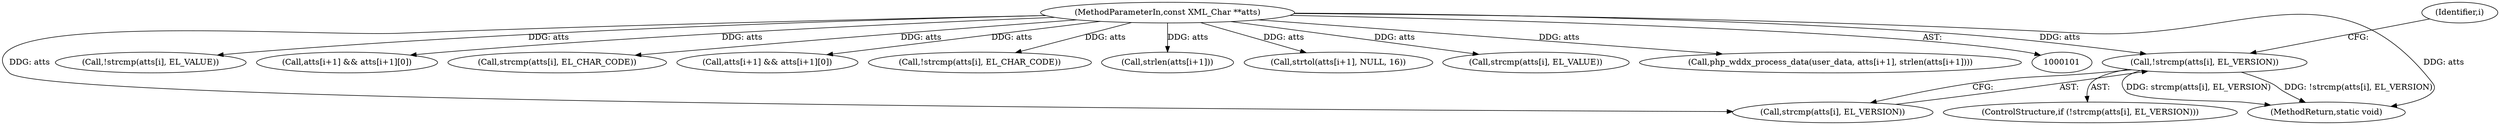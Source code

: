 digraph "0_php_2aae60461c2ff7b7fbcdd194c789ac841d0747d7@API" {
"1000133" [label="(Call,!strcmp(atts[i], EL_VERSION))"];
"1000104" [label="(MethodParameterIn,const XML_Char **atts)"];
"1000361" [label="(Call,!strcmp(atts[i], EL_VALUE))"];
"1000262" [label="(Call,atts[i+1] && atts[i+1][0])"];
"1000257" [label="(Call,strcmp(atts[i], EL_CHAR_CODE))"];
"1000130" [label="(Identifier,i)"];
"1000134" [label="(Call,strcmp(atts[i], EL_VERSION))"];
"1000459" [label="(MethodReturn,static void)"];
"1000367" [label="(Call,atts[i+1] && atts[i+1][0])"];
"1000256" [label="(Call,!strcmp(atts[i], EL_CHAR_CODE))"];
"1000416" [label="(Call,strlen(atts[i+1]))"];
"1000133" [label="(Call,!strcmp(atts[i], EL_VERSION))"];
"1000284" [label="(Call,strtol(atts[i+1], NULL, 16))"];
"1000362" [label="(Call,strcmp(atts[i], EL_VALUE))"];
"1000104" [label="(MethodParameterIn,const XML_Char **atts)"];
"1000132" [label="(ControlStructure,if (!strcmp(atts[i], EL_VERSION)))"];
"1000409" [label="(Call,php_wddx_process_data(user_data, atts[i+1], strlen(atts[i+1])))"];
"1000133" -> "1000132"  [label="AST: "];
"1000133" -> "1000134"  [label="CFG: "];
"1000134" -> "1000133"  [label="AST: "];
"1000130" -> "1000133"  [label="CFG: "];
"1000133" -> "1000459"  [label="DDG: strcmp(atts[i], EL_VERSION)"];
"1000133" -> "1000459"  [label="DDG: !strcmp(atts[i], EL_VERSION)"];
"1000104" -> "1000133"  [label="DDG: atts"];
"1000104" -> "1000101"  [label="AST: "];
"1000104" -> "1000459"  [label="DDG: atts"];
"1000104" -> "1000134"  [label="DDG: atts"];
"1000104" -> "1000256"  [label="DDG: atts"];
"1000104" -> "1000257"  [label="DDG: atts"];
"1000104" -> "1000262"  [label="DDG: atts"];
"1000104" -> "1000284"  [label="DDG: atts"];
"1000104" -> "1000361"  [label="DDG: atts"];
"1000104" -> "1000362"  [label="DDG: atts"];
"1000104" -> "1000367"  [label="DDG: atts"];
"1000104" -> "1000409"  [label="DDG: atts"];
"1000104" -> "1000416"  [label="DDG: atts"];
}
